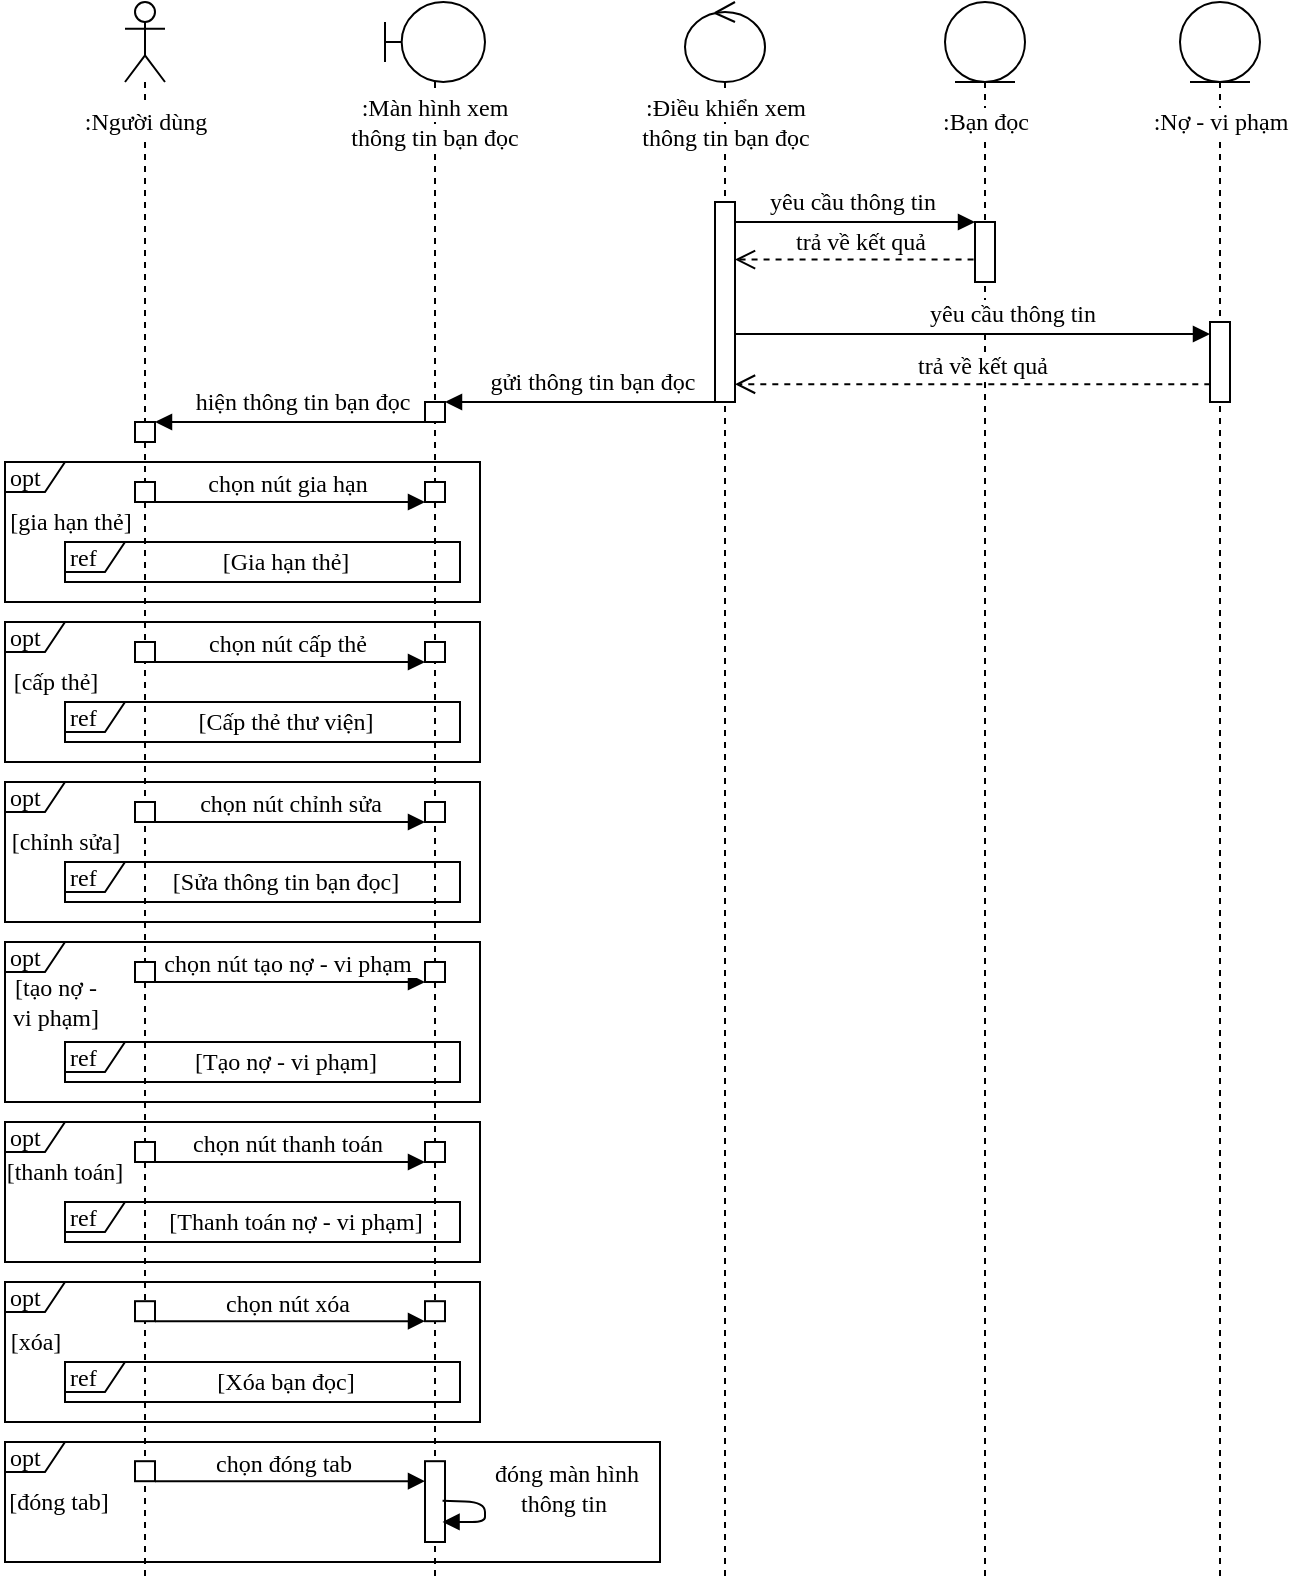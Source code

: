 <mxfile version="13.3.1" type="device"><diagram name="Page-1" id="13e1069c-82ec-6db2-03f1-153e76fe0fe0"><mxGraphModel dx="1234" dy="507" grid="1" gridSize="10" guides="1" tooltips="1" connect="1" arrows="1" fold="1" page="1" pageScale="1" pageWidth="827" pageHeight="1169" background="#ffffff" math="0" shadow="0"><root><mxCell id="0"/><mxCell id="1" parent="0"/><mxCell id="qo7uAFxOJwhiKJ8bYoM1-11" value="opt" style="shape=umlFrame;whiteSpace=wrap;html=1;width=30;height=15;fontFamily=Times New Roman;fontSize=12;align=left;" parent="1" vertex="1"><mxGeometry x="2.5" y="330" width="237.5" height="70" as="geometry"/></mxCell><mxCell id="tdb_ClGOePPP8fU_YmU6-27" value="opt" style="shape=umlFrame;whiteSpace=wrap;html=1;width=30;height=15;fontFamily=Times New Roman;fontSize=12;align=left;" parent="1" vertex="1"><mxGeometry x="2.5" y="250" width="237.5" height="70" as="geometry"/></mxCell><mxCell id="tdb_ClGOePPP8fU_YmU6-1" value="" style="shape=umlLifeline;participant=umlActor;perimeter=lifelinePerimeter;whiteSpace=wrap;html=1;container=1;collapsible=0;recursiveResize=0;verticalAlign=top;spacingTop=36;labelBackgroundColor=#ffffff;outlineConnect=0;fontFamily=Times New Roman;fontSize=11;" parent="1" vertex="1"><mxGeometry x="62.5" y="20" width="20" height="790" as="geometry"/></mxCell><mxCell id="tdb_ClGOePPP8fU_YmU6-8" value="" style="html=1;points=[];perimeter=orthogonalPerimeter;fontFamily=Times New Roman;fontSize=12;" parent="tdb_ClGOePPP8fU_YmU6-1" vertex="1"><mxGeometry x="5" y="210" width="10" height="10" as="geometry"/></mxCell><mxCell id="qo7uAFxOJwhiKJ8bYoM1-18" value="" style="html=1;points=[];perimeter=orthogonalPerimeter;fontFamily=Times New Roman;fontSize=12;" parent="tdb_ClGOePPP8fU_YmU6-1" vertex="1"><mxGeometry x="5" y="320" width="10" height="10" as="geometry"/></mxCell><mxCell id="qo7uAFxOJwhiKJ8bYoM1-95" value="" style="html=1;points=[];perimeter=orthogonalPerimeter;fontFamily=Times New Roman;fontSize=12;" parent="tdb_ClGOePPP8fU_YmU6-1" vertex="1"><mxGeometry x="5" y="240" width="10" height="10" as="geometry"/></mxCell><mxCell id="GiUdu1NR9oItqfrMwQUK-1" value=":Người dùng" style="text;html=1;strokeColor=none;fillColor=#FFFFFF;align=center;verticalAlign=middle;whiteSpace=wrap;rounded=0;fontSize=12;fontFamily=Times New Roman;" parent="1" vertex="1"><mxGeometry x="37.5" y="70" width="70" height="20" as="geometry"/></mxCell><mxCell id="tdb_ClGOePPP8fU_YmU6-2" value="" style="shape=umlLifeline;participant=umlBoundary;perimeter=lifelinePerimeter;whiteSpace=wrap;html=1;container=1;collapsible=0;recursiveResize=0;verticalAlign=top;spacingTop=36;labelBackgroundColor=#ffffff;outlineConnect=0;fontFamily=Times New Roman;fontSize=12;" parent="1" vertex="1"><mxGeometry x="192.5" y="20" width="50" height="790" as="geometry"/></mxCell><mxCell id="tdb_ClGOePPP8fU_YmU6-10" value="" style="html=1;points=[];perimeter=orthogonalPerimeter;fontFamily=Times New Roman;fontSize=12;" parent="tdb_ClGOePPP8fU_YmU6-2" vertex="1"><mxGeometry x="20" y="200" width="10" height="10" as="geometry"/></mxCell><mxCell id="qo7uAFxOJwhiKJ8bYoM1-19" value="" style="html=1;points=[];perimeter=orthogonalPerimeter;fontFamily=Times New Roman;fontSize=12;" parent="tdb_ClGOePPP8fU_YmU6-2" vertex="1"><mxGeometry x="20" y="320" width="10" height="10" as="geometry"/></mxCell><mxCell id="qo7uAFxOJwhiKJ8bYoM1-23" value="" style="html=1;points=[];perimeter=orthogonalPerimeter;fontFamily=Times New Roman;fontSize=12;" parent="tdb_ClGOePPP8fU_YmU6-2" vertex="1"><mxGeometry x="-125" y="320" width="10" height="10" as="geometry"/></mxCell><mxCell id="qo7uAFxOJwhiKJ8bYoM1-96" value="" style="html=1;points=[];perimeter=orthogonalPerimeter;fontFamily=Times New Roman;fontSize=12;" parent="tdb_ClGOePPP8fU_YmU6-2" vertex="1"><mxGeometry x="20" y="240" width="10" height="10" as="geometry"/></mxCell><mxCell id="tdb_ClGOePPP8fU_YmU6-3" value="" style="shape=umlLifeline;participant=umlControl;perimeter=lifelinePerimeter;whiteSpace=wrap;html=1;container=1;collapsible=0;recursiveResize=0;verticalAlign=top;spacingTop=36;labelBackgroundColor=#ffffff;outlineConnect=0;fontFamily=Times New Roman;fontSize=12;" parent="1" vertex="1"><mxGeometry x="342.5" y="20" width="40" height="790" as="geometry"/></mxCell><mxCell id="tdb_ClGOePPP8fU_YmU6-4" value="" style="shape=umlLifeline;participant=umlEntity;perimeter=lifelinePerimeter;whiteSpace=wrap;html=1;container=1;collapsible=0;recursiveResize=0;verticalAlign=top;spacingTop=36;labelBackgroundColor=#ffffff;outlineConnect=0;fontFamily=Times New Roman;fontSize=12;" parent="1" vertex="1"><mxGeometry x="472.5" y="20" width="40" height="790" as="geometry"/></mxCell><mxCell id="tdb_ClGOePPP8fU_YmU6-13" value="" style="html=1;points=[];perimeter=orthogonalPerimeter;fontFamily=Times New Roman;fontSize=12;" parent="tdb_ClGOePPP8fU_YmU6-4" vertex="1"><mxGeometry x="15" y="110" width="10" height="30" as="geometry"/></mxCell><mxCell id="tdb_ClGOePPP8fU_YmU6-12" value="" style="html=1;points=[];perimeter=orthogonalPerimeter;fontFamily=Times New Roman;fontSize=12;" parent="1" vertex="1"><mxGeometry x="357.5" y="120" width="10" height="100" as="geometry"/></mxCell><mxCell id="tdb_ClGOePPP8fU_YmU6-28" value="[gia hạn thẻ]" style="text;html=1;strokeColor=none;fillColor=none;align=center;verticalAlign=middle;whiteSpace=wrap;rounded=0;fontFamily=Times New Roman;fontSize=12;" parent="1" vertex="1"><mxGeometry x="2.5" y="270" width="65" height="20" as="geometry"/></mxCell><mxCell id="tdb_ClGOePPP8fU_YmU6-29" value="ref" style="shape=umlFrame;whiteSpace=wrap;html=1;fontFamily=Times New Roman;fontSize=12;align=left;width=30;height=15;" parent="1" vertex="1"><mxGeometry x="32.5" y="290" width="197.5" height="20" as="geometry"/></mxCell><mxCell id="tdb_ClGOePPP8fU_YmU6-30" value="[Gia hạn thẻ]" style="text;html=1;strokeColor=none;fillColor=none;align=center;verticalAlign=middle;whiteSpace=wrap;rounded=0;fontFamily=Times New Roman;fontSize=12;" parent="1" vertex="1"><mxGeometry x="82.5" y="290" width="120" height="20" as="geometry"/></mxCell><mxCell id="tdb_ClGOePPP8fU_YmU6-32" value="trả về kết quả" style="html=1;verticalAlign=bottom;endArrow=open;dashed=1;endSize=8;fontFamily=Times New Roman;fontSize=12;exitX=-0.072;exitY=0.626;exitDx=0;exitDy=0;exitPerimeter=0;" parent="1" source="tdb_ClGOePPP8fU_YmU6-13" target="tdb_ClGOePPP8fU_YmU6-12" edge="1"><mxGeometry x="-0.042" relative="1" as="geometry"><mxPoint x="482.5" y="190" as="sourcePoint"/><mxPoint x="402.5" y="190" as="targetPoint"/><Array as="points"/><mxPoint as="offset"/></mxGeometry></mxCell><mxCell id="GiUdu1NR9oItqfrMwQUK-2" value="&lt;span style=&quot;background-color: rgb(255 , 255 , 255)&quot;&gt;:Màn hình xem thông tin bạn đọc&lt;/span&gt;" style="text;html=1;strokeColor=none;fillColor=none;align=center;verticalAlign=middle;whiteSpace=wrap;rounded=0;fontFamily=Times New Roman;fontSize=12;" parent="1" vertex="1"><mxGeometry x="170.94" y="70" width="93.12" height="20" as="geometry"/></mxCell><mxCell id="GiUdu1NR9oItqfrMwQUK-3" value="&lt;span style=&quot;background-color: rgb(255 , 255 , 255)&quot;&gt;:Điều khiển&amp;nbsp;&lt;/span&gt;&lt;span style=&quot;background-color: rgb(255 , 255 , 255)&quot;&gt;xem thông tin&amp;nbsp;&lt;/span&gt;&lt;span style=&quot;background-color: rgb(255 , 255 , 255)&quot;&gt;bạn đọc&lt;/span&gt;" style="text;html=1;strokeColor=none;fillColor=none;align=center;verticalAlign=middle;whiteSpace=wrap;rounded=0;fontFamily=Times New Roman;fontSize=12;" parent="1" vertex="1"><mxGeometry x="318.75" y="70" width="87.5" height="20" as="geometry"/></mxCell><mxCell id="GiUdu1NR9oItqfrMwQUK-4" value="&lt;span style=&quot;background-color: rgb(255 , 255 , 255)&quot;&gt;:Bạn đọc&lt;/span&gt;" style="text;html=1;strokeColor=none;fillColor=none;align=center;verticalAlign=middle;whiteSpace=wrap;rounded=0;fontFamily=Times New Roman;fontSize=12;" parent="1" vertex="1"><mxGeometry x="467.5" y="70" width="50" height="20" as="geometry"/></mxCell><mxCell id="qo7uAFxOJwhiKJ8bYoM1-2" value="" style="html=1;verticalAlign=bottom;endArrow=block;" parent="1" source="tdb_ClGOePPP8fU_YmU6-12" target="tdb_ClGOePPP8fU_YmU6-13" edge="1"><mxGeometry width="80" relative="1" as="geometry"><mxPoint x="410" y="140" as="sourcePoint"/><mxPoint x="490" y="140" as="targetPoint"/><Array as="points"><mxPoint x="432.5" y="130"/></Array></mxGeometry></mxCell><mxCell id="qo7uAFxOJwhiKJ8bYoM1-4" value="&lt;font face=&quot;times new roman&quot;&gt;&lt;span style=&quot;font-size: 12px&quot;&gt;yêu cầu thông tin&lt;/span&gt;&lt;/font&gt;" style="edgeLabel;html=1;align=center;verticalAlign=middle;resizable=0;points=[];" parent="qo7uAFxOJwhiKJ8bYoM1-2" vertex="1" connectable="0"><mxGeometry x="0.359" relative="1" as="geometry"><mxPoint x="-23.1" y="-10" as="offset"/></mxGeometry></mxCell><mxCell id="qo7uAFxOJwhiKJ8bYoM1-5" value="" style="html=1;verticalAlign=bottom;endArrow=block;" parent="1" source="tdb_ClGOePPP8fU_YmU6-12" target="tdb_ClGOePPP8fU_YmU6-10" edge="1"><mxGeometry width="80" relative="1" as="geometry"><mxPoint x="362.5" y="170" as="sourcePoint"/><mxPoint x="367.5" y="154.71" as="targetPoint"/><Array as="points"/></mxGeometry></mxCell><mxCell id="qo7uAFxOJwhiKJ8bYoM1-6" value="&lt;font face=&quot;times new roman&quot;&gt;&lt;span style=&quot;font-size: 12px&quot;&gt;gửi thông tin bạn đọc&lt;/span&gt;&lt;/font&gt;" style="edgeLabel;html=1;align=center;verticalAlign=middle;resizable=0;points=[];" parent="qo7uAFxOJwhiKJ8bYoM1-5" vertex="1" connectable="0"><mxGeometry x="0.359" relative="1" as="geometry"><mxPoint x="30" y="-10" as="offset"/></mxGeometry></mxCell><mxCell id="qo7uAFxOJwhiKJ8bYoM1-7" value="" style="html=1;verticalAlign=bottom;endArrow=block;" parent="1" source="tdb_ClGOePPP8fU_YmU6-10" target="tdb_ClGOePPP8fU_YmU6-8" edge="1"><mxGeometry width="80" relative="1" as="geometry"><mxPoint x="209.95" y="160.0" as="sourcePoint"/><mxPoint x="75.05" y="160.0" as="targetPoint"/><Array as="points"/></mxGeometry></mxCell><mxCell id="qo7uAFxOJwhiKJ8bYoM1-8" value="&lt;font face=&quot;times new roman&quot;&gt;&lt;span style=&quot;font-size: 12px&quot;&gt;hiện thông tin bạn đọc&lt;/span&gt;&lt;/font&gt;" style="edgeLabel;html=1;align=center;verticalAlign=middle;resizable=0;points=[];" parent="qo7uAFxOJwhiKJ8bYoM1-7" vertex="1" connectable="0"><mxGeometry x="0.359" relative="1" as="geometry"><mxPoint x="30" y="-10" as="offset"/></mxGeometry></mxCell><mxCell id="tdb_ClGOePPP8fU_YmU6-26" value="chọn nút gia hạn&amp;nbsp;" style="html=1;verticalAlign=bottom;endArrow=block;fontFamily=Times New Roman;fontSize=12;" parent="1" source="qo7uAFxOJwhiKJ8bYoM1-95" target="qo7uAFxOJwhiKJ8bYoM1-96" edge="1"><mxGeometry width="80" relative="1" as="geometry"><mxPoint x="77.5" y="270" as="sourcePoint"/><mxPoint x="212.5" y="270" as="targetPoint"/><Array as="points"><mxPoint x="114.5" y="270"/><mxPoint x="182.5" y="270"/></Array></mxGeometry></mxCell><mxCell id="qo7uAFxOJwhiKJ8bYoM1-17" value="[cấp thẻ]" style="text;html=1;strokeColor=none;fillColor=none;align=center;verticalAlign=middle;whiteSpace=wrap;rounded=0;fontFamily=Times New Roman;fontSize=12;" parent="1" vertex="1"><mxGeometry x="2.5" y="350" width="50" height="20" as="geometry"/></mxCell><mxCell id="qo7uAFxOJwhiKJ8bYoM1-20" value="chọn nút cấp thẻ&amp;nbsp;" style="html=1;verticalAlign=bottom;endArrow=block;fontFamily=Times New Roman;fontSize=12;" parent="1" source="qo7uAFxOJwhiKJ8bYoM1-18" target="qo7uAFxOJwhiKJ8bYoM1-19" edge="1"><mxGeometry width="80" relative="1" as="geometry"><mxPoint x="75.0" y="369.66" as="sourcePoint"/><mxPoint x="210" y="369.66" as="targetPoint"/><Array as="points"><mxPoint x="112.5" y="350"/></Array></mxGeometry></mxCell><mxCell id="qo7uAFxOJwhiKJ8bYoM1-21" value="ref" style="shape=umlFrame;whiteSpace=wrap;html=1;fontFamily=Times New Roman;fontSize=12;align=left;width=30;height=15;" parent="1" vertex="1"><mxGeometry x="32.5" y="370" width="197.5" height="20" as="geometry"/></mxCell><mxCell id="qo7uAFxOJwhiKJ8bYoM1-22" value="[Cấp thẻ thư viện]" style="text;html=1;strokeColor=none;fillColor=none;align=center;verticalAlign=middle;whiteSpace=wrap;rounded=0;fontFamily=Times New Roman;fontSize=12;" parent="1" vertex="1"><mxGeometry x="82.5" y="370" width="120" height="20" as="geometry"/></mxCell><mxCell id="qo7uAFxOJwhiKJ8bYoM1-24" value="opt" style="shape=umlFrame;whiteSpace=wrap;html=1;width=30;height=15;fontFamily=Times New Roman;fontSize=12;align=left;" parent="1" vertex="1"><mxGeometry x="2.5" y="410" width="237.5" height="70" as="geometry"/></mxCell><mxCell id="qo7uAFxOJwhiKJ8bYoM1-25" value="" style="html=1;points=[];perimeter=orthogonalPerimeter;fontFamily=Times New Roman;fontSize=12;" parent="1" vertex="1"><mxGeometry x="67.5" y="420" width="10" height="10" as="geometry"/></mxCell><mxCell id="qo7uAFxOJwhiKJ8bYoM1-26" value="" style="html=1;points=[];perimeter=orthogonalPerimeter;fontFamily=Times New Roman;fontSize=12;" parent="1" vertex="1"><mxGeometry x="212.5" y="420" width="10" height="10" as="geometry"/></mxCell><mxCell id="qo7uAFxOJwhiKJ8bYoM1-27" value="" style="html=1;points=[];perimeter=orthogonalPerimeter;fontFamily=Times New Roman;fontSize=12;" parent="1" vertex="1"><mxGeometry x="67.5" y="420" width="10" height="10" as="geometry"/></mxCell><mxCell id="qo7uAFxOJwhiKJ8bYoM1-28" value="[chỉnh sửa]" style="text;html=1;strokeColor=none;fillColor=none;align=center;verticalAlign=middle;whiteSpace=wrap;rounded=0;fontFamily=Times New Roman;fontSize=12;" parent="1" vertex="1"><mxGeometry x="2.5" y="430" width="60" height="20" as="geometry"/></mxCell><mxCell id="qo7uAFxOJwhiKJ8bYoM1-29" value="chọn nút chỉnh sửa" style="html=1;verticalAlign=bottom;endArrow=block;fontFamily=Times New Roman;fontSize=12;" parent="1" source="qo7uAFxOJwhiKJ8bYoM1-25" target="qo7uAFxOJwhiKJ8bYoM1-26" edge="1"><mxGeometry width="80" relative="1" as="geometry"><mxPoint x="75.0" y="449.66" as="sourcePoint"/><mxPoint x="210" y="449.66" as="targetPoint"/><Array as="points"><mxPoint x="112.5" y="430"/></Array></mxGeometry></mxCell><mxCell id="qo7uAFxOJwhiKJ8bYoM1-30" value="ref" style="shape=umlFrame;whiteSpace=wrap;html=1;fontFamily=Times New Roman;fontSize=12;align=left;width=30;height=15;" parent="1" vertex="1"><mxGeometry x="32.5" y="450" width="197.5" height="20" as="geometry"/></mxCell><mxCell id="qo7uAFxOJwhiKJ8bYoM1-31" value="[Sửa thông tin bạn đọc]" style="text;html=1;strokeColor=none;fillColor=none;align=center;verticalAlign=middle;whiteSpace=wrap;rounded=0;fontFamily=Times New Roman;fontSize=12;" parent="1" vertex="1"><mxGeometry x="82.5" y="450" width="120" height="20" as="geometry"/></mxCell><mxCell id="qo7uAFxOJwhiKJ8bYoM1-32" value="opt" style="shape=umlFrame;whiteSpace=wrap;html=1;width=30;height=15;fontFamily=Times New Roman;fontSize=12;align=left;" parent="1" vertex="1"><mxGeometry x="2.5" y="660" width="237.5" height="70" as="geometry"/></mxCell><mxCell id="qo7uAFxOJwhiKJ8bYoM1-34" value="" style="html=1;points=[];perimeter=orthogonalPerimeter;fontFamily=Times New Roman;fontSize=12;" parent="1" vertex="1"><mxGeometry x="212.5" y="669.6" width="10" height="10" as="geometry"/></mxCell><mxCell id="qo7uAFxOJwhiKJ8bYoM1-35" value="" style="html=1;points=[];perimeter=orthogonalPerimeter;fontFamily=Times New Roman;fontSize=12;" parent="1" vertex="1"><mxGeometry x="67.5" y="669.6" width="10" height="10" as="geometry"/></mxCell><mxCell id="qo7uAFxOJwhiKJ8bYoM1-36" value="[xóa]" style="text;html=1;strokeColor=none;fillColor=none;align=center;verticalAlign=middle;whiteSpace=wrap;rounded=0;fontFamily=Times New Roman;fontSize=12;" parent="1" vertex="1"><mxGeometry x="2.5" y="680" width="30" height="20" as="geometry"/></mxCell><mxCell id="qo7uAFxOJwhiKJ8bYoM1-37" value="chọn nút xóa&amp;nbsp;" style="html=1;verticalAlign=bottom;endArrow=block;fontFamily=Times New Roman;fontSize=12;" parent="1" target="qo7uAFxOJwhiKJ8bYoM1-34" edge="1"><mxGeometry width="80" relative="1" as="geometry"><mxPoint x="77.5" y="679.6" as="sourcePoint"/><mxPoint x="210" y="699.26" as="targetPoint"/><Array as="points"><mxPoint x="112.5" y="679.6"/></Array></mxGeometry></mxCell><mxCell id="qo7uAFxOJwhiKJ8bYoM1-38" value="ref" style="shape=umlFrame;whiteSpace=wrap;html=1;fontFamily=Times New Roman;fontSize=12;align=left;width=30;height=15;" parent="1" vertex="1"><mxGeometry x="32.5" y="700" width="197.5" height="20" as="geometry"/></mxCell><mxCell id="qo7uAFxOJwhiKJ8bYoM1-39" value="[Xóa bạn đọc]" style="text;html=1;strokeColor=none;fillColor=none;align=center;verticalAlign=middle;whiteSpace=wrap;rounded=0;fontFamily=Times New Roman;fontSize=12;" parent="1" vertex="1"><mxGeometry x="82.5" y="700" width="120" height="20" as="geometry"/></mxCell><mxCell id="qo7uAFxOJwhiKJ8bYoM1-40" value="opt" style="shape=umlFrame;whiteSpace=wrap;html=1;width=30;height=15;fontFamily=Times New Roman;fontSize=12;align=left;" parent="1" vertex="1"><mxGeometry x="2.5" y="580" width="237.5" height="70" as="geometry"/></mxCell><mxCell id="qo7uAFxOJwhiKJ8bYoM1-41" value="" style="html=1;points=[];perimeter=orthogonalPerimeter;fontFamily=Times New Roman;fontSize=12;" parent="1" vertex="1"><mxGeometry x="67.5" y="590" width="10" height="10" as="geometry"/></mxCell><mxCell id="qo7uAFxOJwhiKJ8bYoM1-42" value="" style="html=1;points=[];perimeter=orthogonalPerimeter;fontFamily=Times New Roman;fontSize=12;" parent="1" vertex="1"><mxGeometry x="212.5" y="590" width="10" height="10" as="geometry"/></mxCell><mxCell id="qo7uAFxOJwhiKJ8bYoM1-43" value="" style="html=1;points=[];perimeter=orthogonalPerimeter;fontFamily=Times New Roman;fontSize=12;" parent="1" vertex="1"><mxGeometry x="67.5" y="590" width="10" height="10" as="geometry"/></mxCell><mxCell id="qo7uAFxOJwhiKJ8bYoM1-44" value="[thanh toán]" style="text;html=1;strokeColor=none;fillColor=none;align=center;verticalAlign=middle;whiteSpace=wrap;rounded=0;fontFamily=Times New Roman;fontSize=12;" parent="1" vertex="1"><mxGeometry y="595" width="65" height="20" as="geometry"/></mxCell><mxCell id="qo7uAFxOJwhiKJ8bYoM1-45" value="chọn nút thanh toán&amp;nbsp;" style="html=1;verticalAlign=bottom;endArrow=block;fontFamily=Times New Roman;fontSize=12;" parent="1" source="qo7uAFxOJwhiKJ8bYoM1-41" target="qo7uAFxOJwhiKJ8bYoM1-42" edge="1"><mxGeometry width="80" relative="1" as="geometry"><mxPoint x="75.0" y="619.66" as="sourcePoint"/><mxPoint x="210" y="619.66" as="targetPoint"/><Array as="points"><mxPoint x="112.5" y="600"/></Array></mxGeometry></mxCell><mxCell id="qo7uAFxOJwhiKJ8bYoM1-46" value="ref" style="shape=umlFrame;whiteSpace=wrap;html=1;fontFamily=Times New Roman;fontSize=12;align=left;width=30;height=15;" parent="1" vertex="1"><mxGeometry x="32.5" y="620" width="197.5" height="20" as="geometry"/></mxCell><mxCell id="qo7uAFxOJwhiKJ8bYoM1-47" value="[Thanh toán nợ - vi phạm]" style="text;html=1;strokeColor=none;fillColor=none;align=center;verticalAlign=middle;whiteSpace=wrap;rounded=0;fontFamily=Times New Roman;fontSize=12;" parent="1" vertex="1"><mxGeometry x="82.5" y="620" width="130" height="20" as="geometry"/></mxCell><mxCell id="qo7uAFxOJwhiKJ8bYoM1-48" value="opt" style="shape=umlFrame;whiteSpace=wrap;html=1;width=30;height=15;fontFamily=Times New Roman;fontSize=12;align=left;" parent="1" vertex="1"><mxGeometry x="2.5" y="490" width="237.5" height="80" as="geometry"/></mxCell><mxCell id="qo7uAFxOJwhiKJ8bYoM1-49" value="" style="html=1;points=[];perimeter=orthogonalPerimeter;fontFamily=Times New Roman;fontSize=12;" parent="1" vertex="1"><mxGeometry x="67.5" y="500" width="10" height="10" as="geometry"/></mxCell><mxCell id="qo7uAFxOJwhiKJ8bYoM1-50" value="" style="html=1;points=[];perimeter=orthogonalPerimeter;fontFamily=Times New Roman;fontSize=12;" parent="1" vertex="1"><mxGeometry x="212.5" y="500" width="10" height="10" as="geometry"/></mxCell><mxCell id="qo7uAFxOJwhiKJ8bYoM1-51" value="" style="html=1;points=[];perimeter=orthogonalPerimeter;fontFamily=Times New Roman;fontSize=12;" parent="1" vertex="1"><mxGeometry x="67.5" y="500" width="10" height="10" as="geometry"/></mxCell><mxCell id="qo7uAFxOJwhiKJ8bYoM1-52" value="[tạo nợ - vi phạm]" style="text;html=1;strokeColor=none;fillColor=none;align=center;verticalAlign=middle;whiteSpace=wrap;rounded=0;fontFamily=Times New Roman;fontSize=12;" parent="1" vertex="1"><mxGeometry x="2.5" y="510" width="50" height="20" as="geometry"/></mxCell><mxCell id="qo7uAFxOJwhiKJ8bYoM1-53" value="chọn nút tạo nợ - vi phạm&amp;nbsp;" style="html=1;verticalAlign=bottom;endArrow=block;fontFamily=Times New Roman;fontSize=12;" parent="1" source="qo7uAFxOJwhiKJ8bYoM1-49" target="qo7uAFxOJwhiKJ8bYoM1-50" edge="1"><mxGeometry width="80" relative="1" as="geometry"><mxPoint x="75.0" y="529.66" as="sourcePoint"/><mxPoint x="210" y="529.66" as="targetPoint"/><Array as="points"><mxPoint x="112.5" y="510"/></Array></mxGeometry></mxCell><mxCell id="qo7uAFxOJwhiKJ8bYoM1-54" value="ref" style="shape=umlFrame;whiteSpace=wrap;html=1;fontFamily=Times New Roman;fontSize=12;align=left;width=30;height=15;" parent="1" vertex="1"><mxGeometry x="32.5" y="540" width="197.5" height="20" as="geometry"/></mxCell><mxCell id="qo7uAFxOJwhiKJ8bYoM1-55" value="[Tạo nợ - vi phạm]" style="text;html=1;strokeColor=none;fillColor=none;align=center;verticalAlign=middle;whiteSpace=wrap;rounded=0;fontFamily=Times New Roman;fontSize=12;" parent="1" vertex="1"><mxGeometry x="82.5" y="540" width="120" height="20" as="geometry"/></mxCell><mxCell id="qo7uAFxOJwhiKJ8bYoM1-56" value="opt" style="shape=umlFrame;whiteSpace=wrap;html=1;width=30;height=15;fontFamily=Times New Roman;fontSize=12;align=left;" parent="1" vertex="1"><mxGeometry x="2.5" y="740" width="327.5" height="60" as="geometry"/></mxCell><mxCell id="qo7uAFxOJwhiKJ8bYoM1-58" value="" style="html=1;points=[];perimeter=orthogonalPerimeter;fontFamily=Times New Roman;fontSize=12;" parent="1" vertex="1"><mxGeometry x="212.5" y="749.6" width="10" height="40.4" as="geometry"/></mxCell><mxCell id="qo7uAFxOJwhiKJ8bYoM1-59" value="" style="html=1;points=[];perimeter=orthogonalPerimeter;fontFamily=Times New Roman;fontSize=12;" parent="1" vertex="1"><mxGeometry x="67.5" y="749.6" width="10" height="10" as="geometry"/></mxCell><mxCell id="qo7uAFxOJwhiKJ8bYoM1-60" value="[đóng tab]" style="text;html=1;strokeColor=none;fillColor=none;align=center;verticalAlign=middle;whiteSpace=wrap;rounded=0;fontFamily=Times New Roman;fontSize=12;" parent="1" vertex="1"><mxGeometry x="2.5" y="760" width="52.5" height="20" as="geometry"/></mxCell><mxCell id="qo7uAFxOJwhiKJ8bYoM1-61" value="chọn đóng tab&amp;nbsp;" style="html=1;verticalAlign=bottom;endArrow=block;fontFamily=Times New Roman;fontSize=12;" parent="1" target="qo7uAFxOJwhiKJ8bYoM1-58" edge="1"><mxGeometry x="-0.037" width="80" relative="1" as="geometry"><mxPoint x="77.5" y="759.6" as="sourcePoint"/><mxPoint x="210" y="779.26" as="targetPoint"/><Array as="points"><mxPoint x="112.5" y="759.6"/></Array><mxPoint as="offset"/></mxGeometry></mxCell><mxCell id="qo7uAFxOJwhiKJ8bYoM1-64" value="đóng màn hình&lt;br&gt;thông tin&amp;nbsp;" style="html=1;verticalAlign=bottom;endArrow=block;fontFamily=Times New Roman;fontSize=12;exitX=0.878;exitY=0.491;exitDx=0;exitDy=0;exitPerimeter=0;entryX=0.878;entryY=0.752;entryDx=0;entryDy=0;entryPerimeter=0;" parent="1" source="qo7uAFxOJwhiKJ8bYoM1-58" target="qo7uAFxOJwhiKJ8bYoM1-58" edge="1"><mxGeometry x="0.191" y="-40" width="80" relative="1" as="geometry"><mxPoint x="232.5" y="769.63" as="sourcePoint"/><mxPoint x="367.5" y="769.63" as="targetPoint"/><Array as="points"><mxPoint x="242.5" y="770"/><mxPoint x="242.5" y="780"/></Array><mxPoint x="40" y="40" as="offset"/></mxGeometry></mxCell><mxCell id="qo7uAFxOJwhiKJ8bYoM1-68" value="" style="shape=umlLifeline;participant=umlEntity;perimeter=lifelinePerimeter;whiteSpace=wrap;html=1;container=1;collapsible=0;recursiveResize=0;verticalAlign=top;spacingTop=36;labelBackgroundColor=#ffffff;outlineConnect=0;fontFamily=Times New Roman;fontSize=12;" parent="1" vertex="1"><mxGeometry x="590" y="20" width="40" height="790" as="geometry"/></mxCell><mxCell id="qo7uAFxOJwhiKJ8bYoM1-69" value="" style="html=1;points=[];perimeter=orthogonalPerimeter;fontFamily=Times New Roman;fontSize=12;" parent="qo7uAFxOJwhiKJ8bYoM1-68" vertex="1"><mxGeometry x="15" y="160" width="10" height="40" as="geometry"/></mxCell><mxCell id="qo7uAFxOJwhiKJ8bYoM1-74" value="&lt;span style=&quot;background-color: rgb(255 , 255 , 255)&quot;&gt;:Nợ - vi phạm&lt;/span&gt;" style="text;html=1;strokeColor=none;fillColor=none;align=center;verticalAlign=middle;whiteSpace=wrap;rounded=0;fontFamily=Times New Roman;fontSize=12;" parent="1" vertex="1"><mxGeometry x="573.75" y="70" width="72.5" height="20" as="geometry"/></mxCell><mxCell id="qo7uAFxOJwhiKJ8bYoM1-80" value="" style="html=1;verticalAlign=bottom;endArrow=block;" parent="1" source="tdb_ClGOePPP8fU_YmU6-12" target="qo7uAFxOJwhiKJ8bYoM1-69" edge="1"><mxGeometry width="80" relative="1" as="geometry"><mxPoint x="382.5" y="199.58" as="sourcePoint"/><mxPoint x="502.5" y="199.58" as="targetPoint"/><Array as="points"><mxPoint x="448" y="186"/></Array></mxGeometry></mxCell><mxCell id="qo7uAFxOJwhiKJ8bYoM1-81" value="&lt;font face=&quot;times new roman&quot;&gt;&lt;span style=&quot;font-size: 12px&quot;&gt;yêu cầu thông tin&lt;/span&gt;&lt;/font&gt;" style="edgeLabel;html=1;align=center;verticalAlign=middle;resizable=0;points=[];" parent="qo7uAFxOJwhiKJ8bYoM1-80" vertex="1" connectable="0"><mxGeometry x="0.359" relative="1" as="geometry"><mxPoint x="-23.1" y="-10" as="offset"/></mxGeometry></mxCell><mxCell id="qo7uAFxOJwhiKJ8bYoM1-82" value="trả về kết quả" style="html=1;verticalAlign=bottom;endArrow=open;dashed=1;endSize=8;fontFamily=Times New Roman;fontSize=12;exitX=0.015;exitY=0.778;exitDx=0;exitDy=0;exitPerimeter=0;" parent="1" source="qo7uAFxOJwhiKJ8bYoM1-69" target="tdb_ClGOePPP8fU_YmU6-12" edge="1"><mxGeometry x="-0.042" relative="1" as="geometry"><mxPoint x="605" y="203" as="sourcePoint"/><mxPoint x="432.86" y="230.0" as="targetPoint"/><Array as="points"/><mxPoint as="offset"/></mxGeometry></mxCell></root></mxGraphModel></diagram></mxfile>